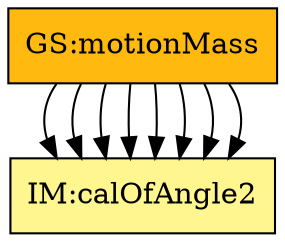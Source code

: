 digraph allvsr {
	instance:calcAng -> theory:angleIM1;
	instance:calcAng -> theory:angleIM2;
	instance:outputValues -> theory:angleIM1;
	instance:outputValues -> theory:angleIM2;
	instance:calcAng -> theory:angleIM1;
	instance:calcAng -> theory:angleIM2;
	instance:outputValues -> theory:angleIM1;
	instance:outputValues -> theory:angleIM2;


	instance:twoDMotion	[shape=box, color=black, style=filled, fillcolor=mistyrose, label="A:twoDMotion"];
	instance:cartSys	[shape=box, color=black, style=filled, fillcolor=mistyrose, label="A:cartSys"];
	instance:cartSysR	[shape=box, color=black, style=filled, fillcolor=mistyrose, label="A:cartSysR"];
	instance:yAxisDir	[shape=box, color=black, style=filled, fillcolor=mistyrose, label="A:yAxisDir"];

	subgraph A {
	rank="same"
	{instance:twoDMotion, instance:cartSys, instance:cartSysR, instance:yAxisDir}
	}

	theory:accelerationTM	[shape=box, color=black, style=filled, fillcolor=pink, label="TM:acceleration"];
	theory:velocityTM	[shape=box, color=black, style=filled, fillcolor=pink, label="TM:velocity"];
	theory:newtonSL	[shape=box, color=black, style=filled, fillcolor=pink, label="TM:NewtonSecLawMot"];
	theory:v_x1	[shape=box, color=black, style=filled, fillcolor=palegreen, label="GD:velocityX1"];
	theory:v_y1	[shape=box, color=black, style=filled, fillcolor=palegreen, label="GD:velocityY1"];
	theory:v_x2	[shape=box, color=black, style=filled, fillcolor=palegreen, label="GD:velocityX2"];
	theory:v_y2	[shape=box, color=black, style=filled, fillcolor=palegreen, label="GD:velocityY2"];
	theory:a_x1	[shape=box, color=black, style=filled, fillcolor=palegreen, label="GD:accelerationX1"];
	theory:a_y1	[shape=box, color=black, style=filled, fillcolor=palegreen, label="GD:accelerationY1"];
	theory:a_x2	[shape=box, color=black, style=filled, fillcolor=palegreen, label="GD:accelerationX2"];
	theory:a_y2	[shape=box, color=black, style=filled, fillcolor=palegreen, label="GD:accelerationY2"];
	theory:xForce1	[shape=box, color=black, style=filled, fillcolor=palegreen, label="GD:xForce1"];
	theory:yForce1	[shape=box, color=black, style=filled, fillcolor=palegreen, label="GD:yForce1"];
	theory:xForce2	[shape=box, color=black, style=filled, fillcolor=palegreen, label="GD:xForce2"];
	theory:yForce2	[shape=box, color=black, style=filled, fillcolor=palegreen, label="GD:yForce2"];
	theory:angleIM1	[shape=box, color=black, style=filled, fillcolor=khaki1, label="IM:calOfAngle1"];
	theory:angleIM2	[shape=box, color=black, style=filled, fillcolor=khaki1, label="IM:calOfAngle2"];
	instance:verifyInptVals	[shape=box, color=black, style=filled, fillcolor=ivory, label="FR:verifyInptVals"];
	instance:calcAng	[shape=box, color=black, style=filled, fillcolor=ivory, label="FR:calcAng"];
	instance:outputValues	[shape=box, color=black, style=filled, fillcolor=ivory, label="FR:outputValues"];
	instance:correct	[shape=box, color=black, style=filled, fillcolor=ivory, label="NFR:correct"];
	instance:portable	[shape=box, color=black, style=filled, fillcolor=ivory, label="NFR:portable"];
	instance:inputValues	[shape=box, color=black, style=filled, fillcolor=ivory, label="FR:inputValues"];
	instance:verifyInptVals	[shape=box, color=black, style=filled, fillcolor=ivory, label="FR:verifyInptVals"];
	instance:calcAng	[shape=box, color=black, style=filled, fillcolor=ivory, label="FR:calcAng"];
	instance:outputValues	[shape=box, color=black, style=filled, fillcolor=ivory, label="FR:outputValues"];

	subgraph FR {
	rank="same"
	{instance:verifyInptVals, instance:calcAng, instance:outputValues, instance:correct, instance:portable, instance:inputValues, instance:verifyInptVals, instance:calcAng, instance:outputValues}
	}

	instance:motionMass	[shape=box, color=black, style=filled, fillcolor=darkgoldenrod1, label="GS:motionMass"];

	subgraph GS {
	rank="same"
	{instance:motionMass}
	}

}
